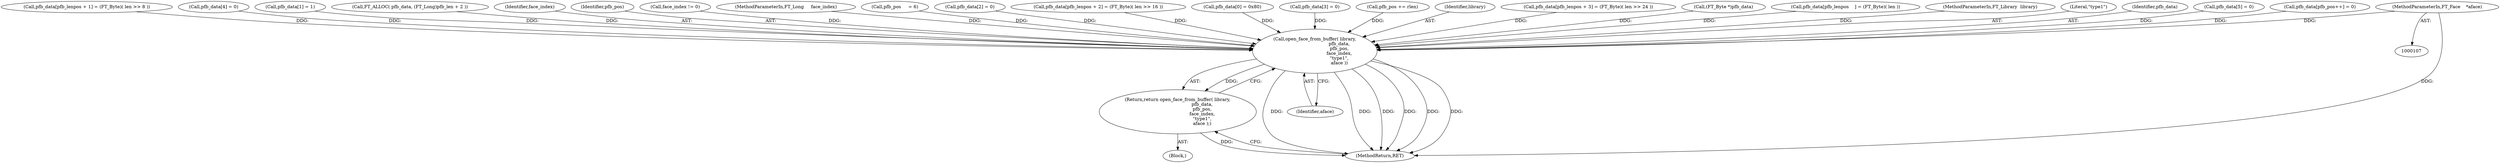 digraph "0_savannah_c69891a1345640096fbf396e8dd567fe879ce233@pointer" {
"1000113" [label="(MethodParameterIn,FT_Face    *aface)"];
"1000427" [label="(Call,open_face_from_buffer( library,\n                                  pfb_data,\n                                  pfb_pos,\n                                  face_index,\n                                  \"type1\",\n                                  aface ))"];
"1000426" [label="(Return,return open_face_from_buffer( library,\n                                  pfb_data,\n                                  pfb_pos,\n                                  face_index,\n                                  \"type1\",\n                                  aface );)"];
"1000393" [label="(Call,pfb_data[pfb_lenpos + 1] = (FT_Byte)( len >> 8 ))"];
"1000426" [label="(Return,return open_face_from_buffer( library,\n                                  pfb_data,\n                                  pfb_pos,\n                                  face_index,\n                                  \"type1\",\n                                  aface );)"];
"1000210" [label="(Call,pfb_data[4] = 0)"];
"1000195" [label="(Call,pfb_data[1] = 1)"];
"1000182" [label="(Call,FT_ALLOC( pfb_data, (FT_Long)pfb_len + 2 ))"];
"1000431" [label="(Identifier,face_index)"];
"1000430" [label="(Identifier,pfb_pos)"];
"1000427" [label="(Call,open_face_from_buffer( library,\n                                  pfb_data,\n                                  pfb_pos,\n                                  face_index,\n                                  \"type1\",\n                                  aface ))"];
"1000144" [label="(Call,face_index != 0)"];
"1000112" [label="(MethodParameterIn,FT_Long     face_index)"];
"1000220" [label="(Call,pfb_pos     = 6)"];
"1000114" [label="(Block,)"];
"1000433" [label="(Identifier,aface)"];
"1000200" [label="(Call,pfb_data[2] = 0)"];
"1000404" [label="(Call,pfb_data[pfb_lenpos + 2] = (FT_Byte)( len >> 16 ))"];
"1000190" [label="(Call,pfb_data[0] = 0x80)"];
"1000205" [label="(Call,pfb_data[3] = 0)"];
"1000383" [label="(Call,pfb_pos += rlen)"];
"1000440" [label="(MethodReturn,RET)"];
"1000428" [label="(Identifier,library)"];
"1000415" [label="(Call,pfb_data[pfb_lenpos + 3] = (FT_Byte)( len >> 24 ))"];
"1000375" [label="(Call,(FT_Byte *)pfb_data)"];
"1000113" [label="(MethodParameterIn,FT_Face    *aface)"];
"1000386" [label="(Call,pfb_data[pfb_lenpos    ] = (FT_Byte)( len ))"];
"1000108" [label="(MethodParameterIn,FT_Library  library)"];
"1000432" [label="(Literal,\"type1\")"];
"1000429" [label="(Identifier,pfb_data)"];
"1000215" [label="(Call,pfb_data[5] = 0)"];
"1000364" [label="(Call,pfb_data[pfb_pos++] = 0)"];
"1000113" -> "1000107"  [label="AST: "];
"1000113" -> "1000440"  [label="DDG: "];
"1000113" -> "1000427"  [label="DDG: "];
"1000427" -> "1000426"  [label="AST: "];
"1000427" -> "1000433"  [label="CFG: "];
"1000428" -> "1000427"  [label="AST: "];
"1000429" -> "1000427"  [label="AST: "];
"1000430" -> "1000427"  [label="AST: "];
"1000431" -> "1000427"  [label="AST: "];
"1000432" -> "1000427"  [label="AST: "];
"1000433" -> "1000427"  [label="AST: "];
"1000426" -> "1000427"  [label="CFG: "];
"1000427" -> "1000440"  [label="DDG: "];
"1000427" -> "1000440"  [label="DDG: "];
"1000427" -> "1000440"  [label="DDG: "];
"1000427" -> "1000440"  [label="DDG: "];
"1000427" -> "1000440"  [label="DDG: "];
"1000427" -> "1000440"  [label="DDG: "];
"1000427" -> "1000426"  [label="DDG: "];
"1000108" -> "1000427"  [label="DDG: "];
"1000364" -> "1000427"  [label="DDG: "];
"1000404" -> "1000427"  [label="DDG: "];
"1000215" -> "1000427"  [label="DDG: "];
"1000205" -> "1000427"  [label="DDG: "];
"1000190" -> "1000427"  [label="DDG: "];
"1000386" -> "1000427"  [label="DDG: "];
"1000415" -> "1000427"  [label="DDG: "];
"1000210" -> "1000427"  [label="DDG: "];
"1000195" -> "1000427"  [label="DDG: "];
"1000182" -> "1000427"  [label="DDG: "];
"1000393" -> "1000427"  [label="DDG: "];
"1000375" -> "1000427"  [label="DDG: "];
"1000200" -> "1000427"  [label="DDG: "];
"1000220" -> "1000427"  [label="DDG: "];
"1000383" -> "1000427"  [label="DDG: "];
"1000144" -> "1000427"  [label="DDG: "];
"1000112" -> "1000427"  [label="DDG: "];
"1000426" -> "1000114"  [label="AST: "];
"1000440" -> "1000426"  [label="CFG: "];
"1000426" -> "1000440"  [label="DDG: "];
}
